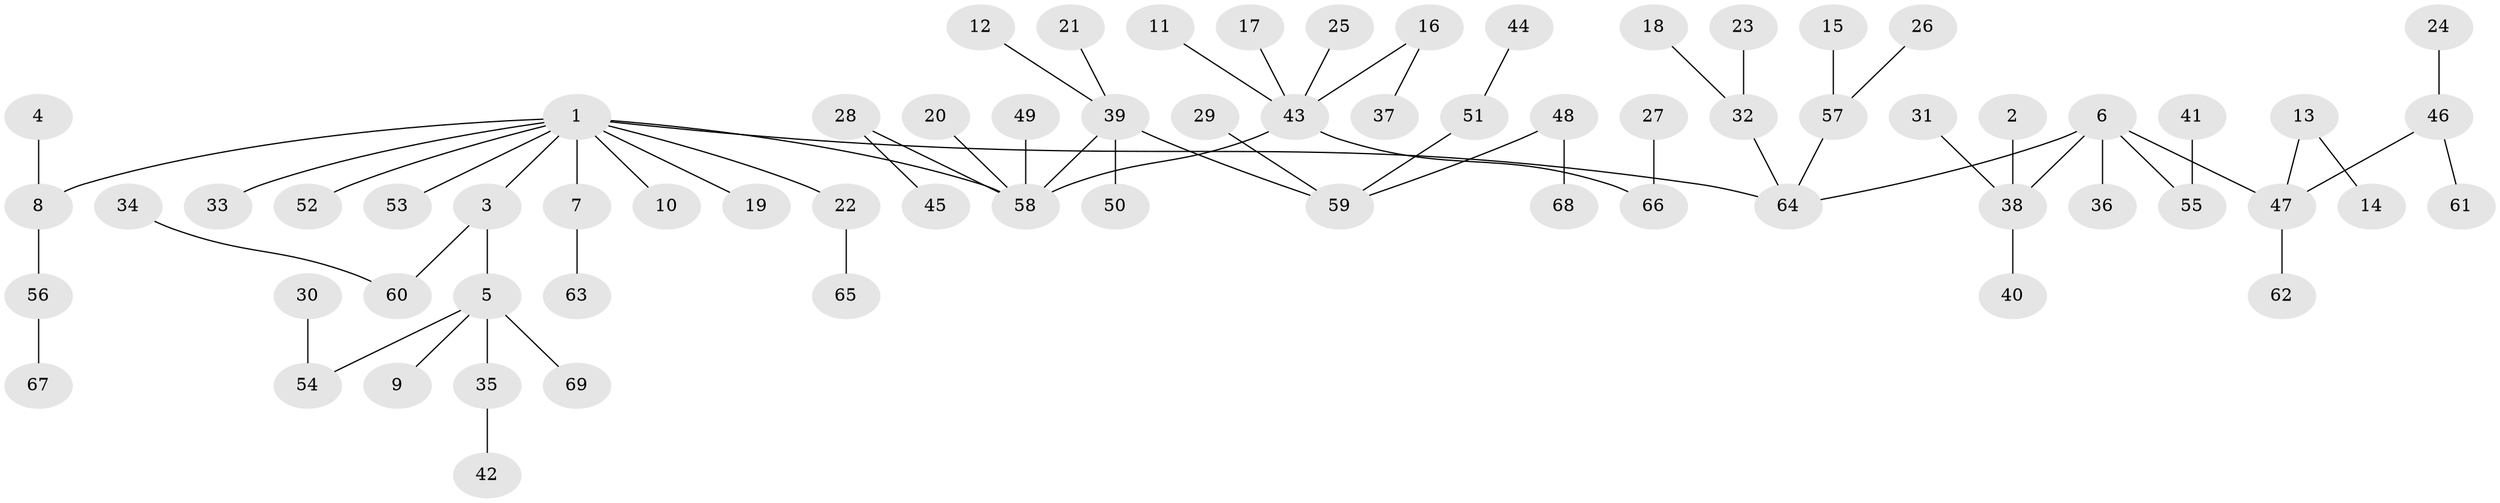 // original degree distribution, {6: 0.0364963503649635, 3: 0.11678832116788321, 4: 0.043795620437956206, 5: 0.0364963503649635, 2: 0.24087591240875914, 1: 0.5182481751824818, 8: 0.0072992700729927005}
// Generated by graph-tools (version 1.1) at 2025/26/03/09/25 03:26:23]
// undirected, 69 vertices, 68 edges
graph export_dot {
graph [start="1"]
  node [color=gray90,style=filled];
  1;
  2;
  3;
  4;
  5;
  6;
  7;
  8;
  9;
  10;
  11;
  12;
  13;
  14;
  15;
  16;
  17;
  18;
  19;
  20;
  21;
  22;
  23;
  24;
  25;
  26;
  27;
  28;
  29;
  30;
  31;
  32;
  33;
  34;
  35;
  36;
  37;
  38;
  39;
  40;
  41;
  42;
  43;
  44;
  45;
  46;
  47;
  48;
  49;
  50;
  51;
  52;
  53;
  54;
  55;
  56;
  57;
  58;
  59;
  60;
  61;
  62;
  63;
  64;
  65;
  66;
  67;
  68;
  69;
  1 -- 3 [weight=1.0];
  1 -- 7 [weight=1.0];
  1 -- 8 [weight=1.0];
  1 -- 10 [weight=1.0];
  1 -- 19 [weight=1.0];
  1 -- 22 [weight=1.0];
  1 -- 33 [weight=1.0];
  1 -- 52 [weight=1.0];
  1 -- 53 [weight=1.0];
  1 -- 58 [weight=1.0];
  1 -- 64 [weight=1.0];
  2 -- 38 [weight=1.0];
  3 -- 5 [weight=1.0];
  3 -- 60 [weight=1.0];
  4 -- 8 [weight=1.0];
  5 -- 9 [weight=1.0];
  5 -- 35 [weight=1.0];
  5 -- 54 [weight=1.0];
  5 -- 69 [weight=1.0];
  6 -- 36 [weight=1.0];
  6 -- 38 [weight=1.0];
  6 -- 47 [weight=1.0];
  6 -- 55 [weight=1.0];
  6 -- 64 [weight=1.0];
  7 -- 63 [weight=1.0];
  8 -- 56 [weight=1.0];
  11 -- 43 [weight=1.0];
  12 -- 39 [weight=1.0];
  13 -- 14 [weight=1.0];
  13 -- 47 [weight=1.0];
  15 -- 57 [weight=1.0];
  16 -- 37 [weight=1.0];
  16 -- 43 [weight=1.0];
  17 -- 43 [weight=1.0];
  18 -- 32 [weight=1.0];
  20 -- 58 [weight=1.0];
  21 -- 39 [weight=1.0];
  22 -- 65 [weight=1.0];
  23 -- 32 [weight=1.0];
  24 -- 46 [weight=1.0];
  25 -- 43 [weight=1.0];
  26 -- 57 [weight=1.0];
  27 -- 66 [weight=1.0];
  28 -- 45 [weight=1.0];
  28 -- 58 [weight=1.0];
  29 -- 59 [weight=1.0];
  30 -- 54 [weight=1.0];
  31 -- 38 [weight=1.0];
  32 -- 64 [weight=1.0];
  34 -- 60 [weight=1.0];
  35 -- 42 [weight=1.0];
  38 -- 40 [weight=1.0];
  39 -- 50 [weight=1.0];
  39 -- 58 [weight=1.0];
  39 -- 59 [weight=1.0];
  41 -- 55 [weight=1.0];
  43 -- 58 [weight=1.0];
  43 -- 66 [weight=1.0];
  44 -- 51 [weight=1.0];
  46 -- 47 [weight=1.0];
  46 -- 61 [weight=1.0];
  47 -- 62 [weight=1.0];
  48 -- 59 [weight=1.0];
  48 -- 68 [weight=1.0];
  49 -- 58 [weight=1.0];
  51 -- 59 [weight=1.0];
  56 -- 67 [weight=1.0];
  57 -- 64 [weight=1.0];
}
